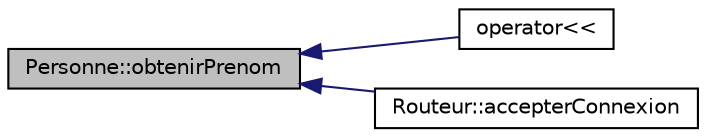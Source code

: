 digraph "Personne::obtenirPrenom"
{
  bgcolor="transparent";
  edge [fontname="Helvetica",fontsize="10",labelfontname="Helvetica",labelfontsize="10"];
  node [fontname="Helvetica",fontsize="10",shape=record];
  rankdir="LR";
  Node1 [label="Personne::obtenirPrenom",height=0.2,width=0.4,color="black", fillcolor="grey75", style="filled", fontcolor="black"];
  Node1 -> Node2 [dir="back",color="midnightblue",fontsize="10",style="solid",fontname="Helvetica"];
  Node2 [label="operator\<\<",height=0.2,width=0.4,color="black",URL="$cellulaire_8cpp.html#ae045d7b20de41b47c04ce3be855a88bf"];
  Node1 -> Node3 [dir="back",color="midnightblue",fontsize="10",style="solid",fontname="Helvetica"];
  Node3 [label="Routeur::accepterConnexion",height=0.2,width=0.4,color="black",URL="$class_routeur.html#addf41d472089e5ff764415ccf1d00878",tooltip="Accepte une connexion pour un cellulaire Renvoie un message d&#39;erreur et ne fait rien si le cellulaire..."];
}
